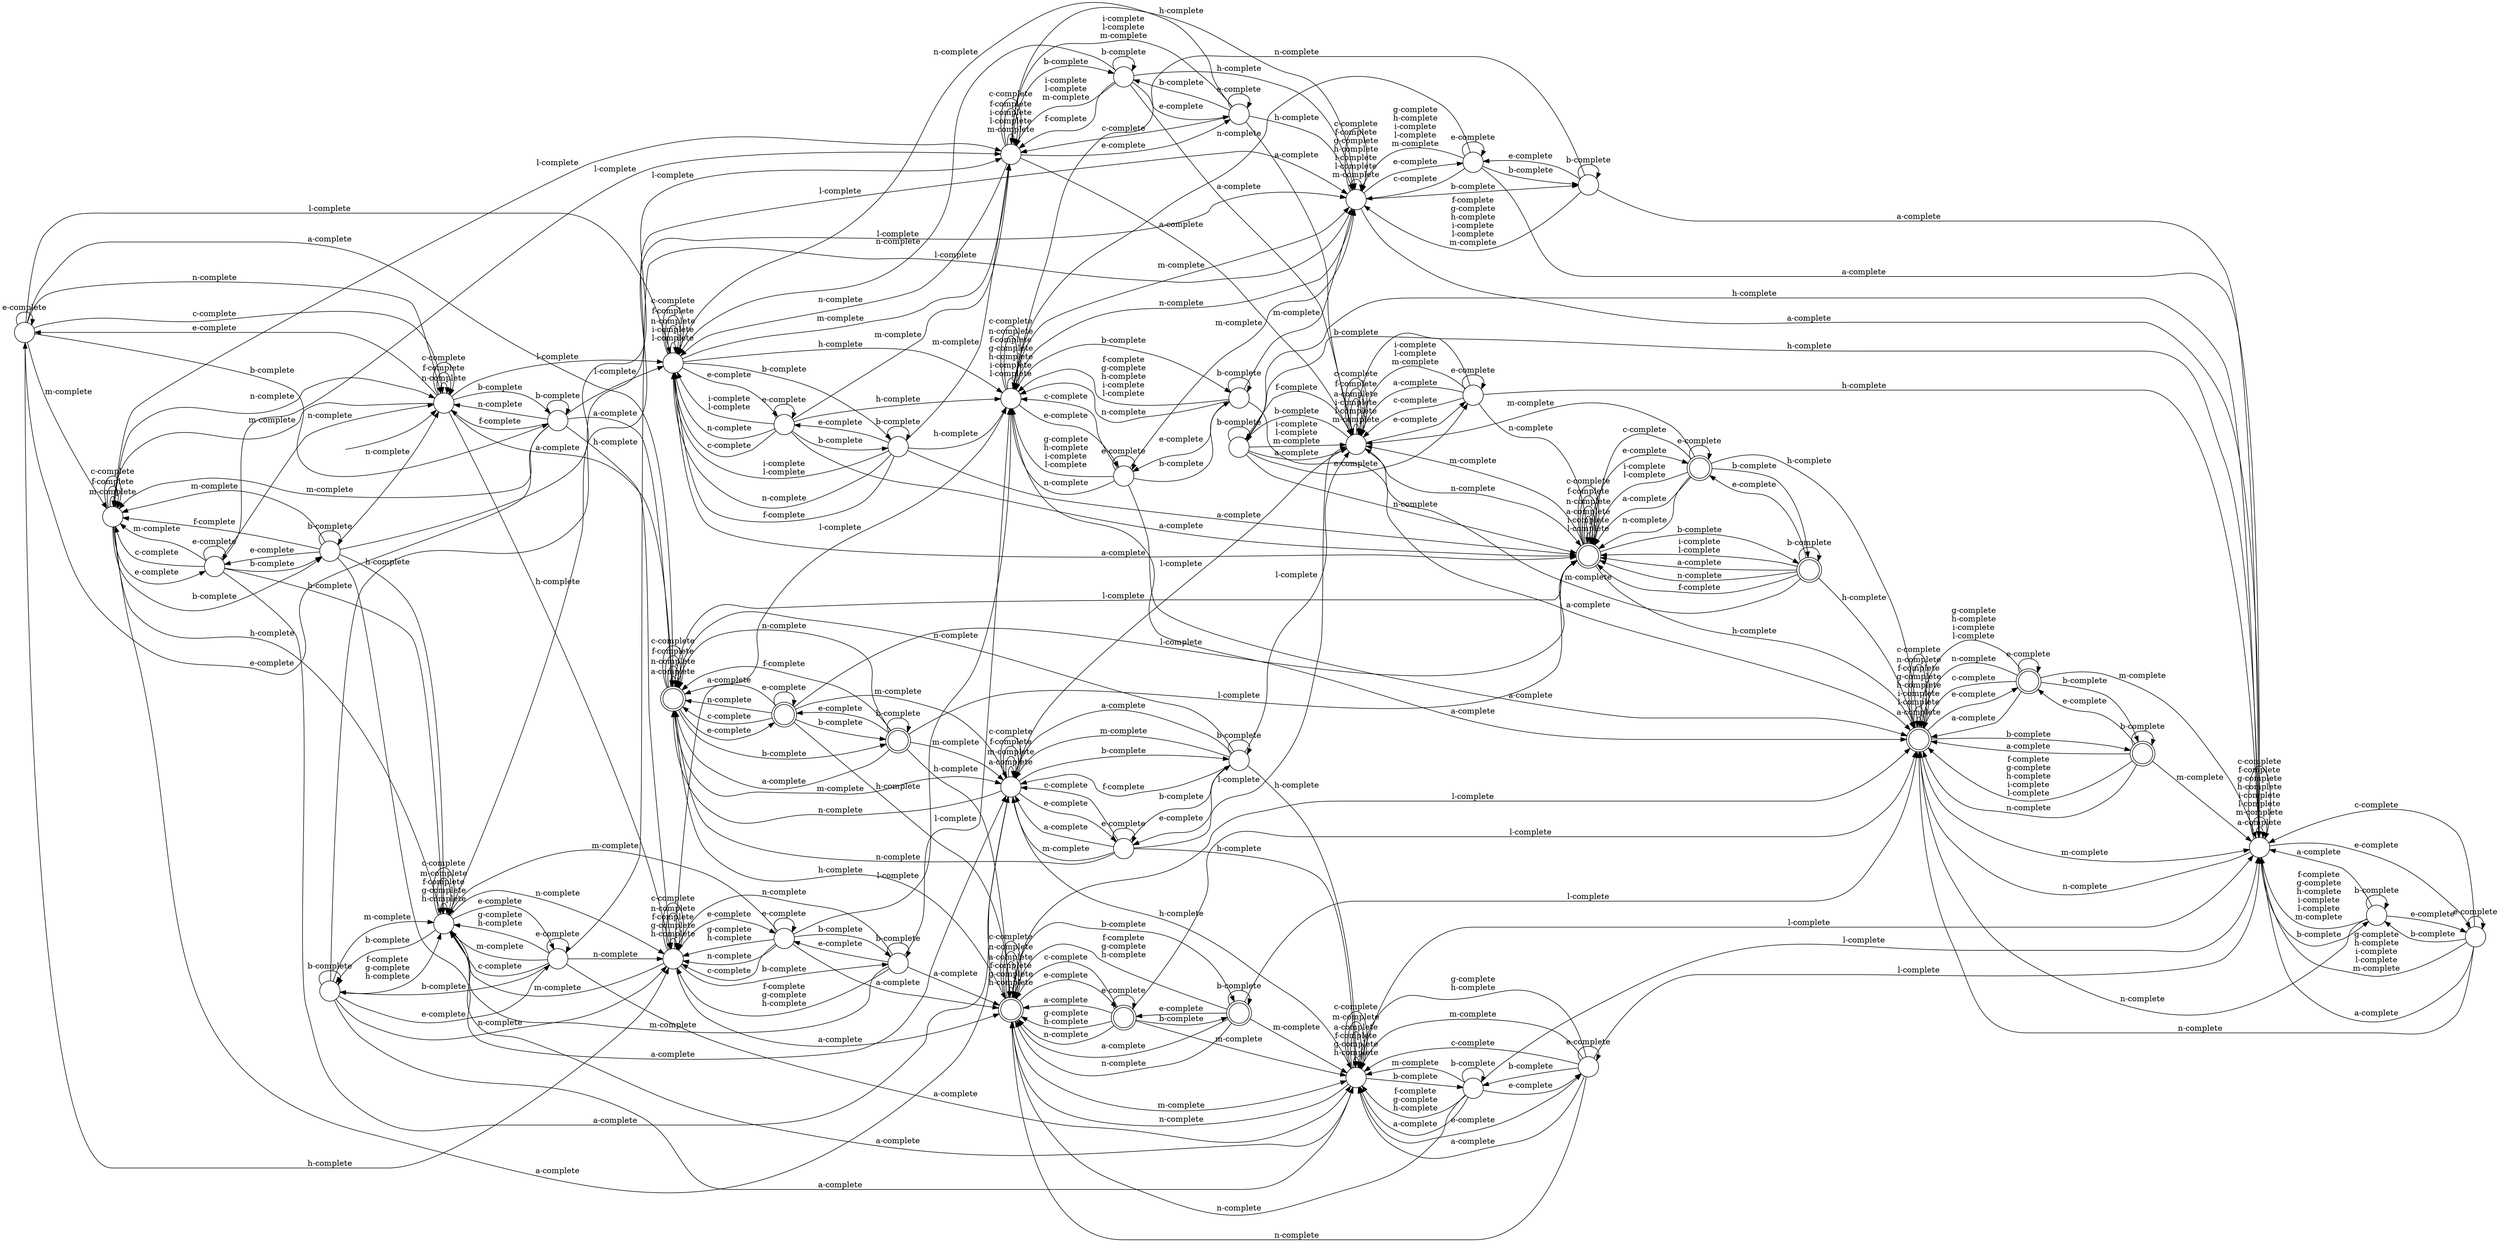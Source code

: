 digraph Automaton {
  rankdir = LR;
  0 [shape=circle,label=""];
  0 -> 27 [label="i-complete\nl-complete\nm-complete"]
  0 -> 27 [label="a-complete"]
  0 -> 37 [label="h-complete"]
  0 -> 29 [label="e-complete"]
  0 -> 0 [label="b-complete"]
  0 -> 32 [label="n-complete"]
  0 -> 27 [label="f-complete"]
  1 [shape=circle,label=""];
  1 -> 37 [label="a-complete"]
  1 -> 1 [label="e-complete"]
  1 -> 22 [label="b-complete"]
  1 -> 21 [label="n-complete"]
  1 -> 17 [label="c-complete"]
  1 -> 17 [label="g-complete\nh-complete\ni-complete\nl-complete\nm-complete"]
  2 [shape=circle,label=""];
  2 -> 37 [label="a-complete"]
  2 -> 30 [label="e-complete"]
  2 -> 2 [label="b-complete"]
  2 -> 16 [label="n-complete"]
  2 -> 37 [label="f-complete\ng-complete\nh-complete\ni-complete\nl-complete\nm-complete"]
  3 [shape=circle,label=""];
  3 -> 17 [label="l-complete"]
  3 -> 46 [label="f-complete\ng-complete\nh-complete"]
  3 -> 7 [label="a-complete"]
  3 -> 46 [label="m-complete"]
  3 -> 39 [label="e-complete"]
  3 -> 3 [label="b-complete"]
  3 -> 45 [label="n-complete"]
  4 [shape=circle,label=""];
  4 -> 14 [label="l-complete"]
  4 -> 34 [label="a-complete"]
  4 -> 33 [label="m-complete"]
  4 -> 45 [label="h-complete"]
  4 -> 4 [label="e-complete"]
  4 -> 44 [label="b-complete"]
  4 -> 38 [label="n-complete"]
  4 -> 38 [label="c-complete"]
  5 [shape=circle,label=""];
  5 -> 21 [label="l-complete"]
  5 -> 45 [label="f-complete\ng-complete\nh-complete"]
  5 -> 6 [label="a-complete"]
  5 -> 46 [label="m-complete"]
  5 -> 42 [label="e-complete"]
  5 -> 5 [label="b-complete"]
  5 -> 45 [label="n-complete"]
  6 [shape=doublecircle,label=""];
  6 -> 16 [label="l-complete"]
  6 -> 6 [label="f-complete\ng-complete\nh-complete"]
  6 -> 6 [label="a-complete"]
  6 -> 7 [label="m-complete"]
  6 -> 8 [label="e-complete"]
  6 -> 31 [label="b-complete"]
  6 -> 6 [label="n-complete"]
  6 -> 6 [label="c-complete"]
  7 [shape=circle,label=""];
  7 -> 37 [label="l-complete"]
  7 -> 7 [label="f-complete\ng-complete\nh-complete"]
  7 -> 7 [label="a-complete"]
  7 -> 7 [label="m-complete"]
  7 -> 25 [label="e-complete"]
  7 -> 43 [label="b-complete"]
  7 -> 6 [label="n-complete"]
  7 -> 7 [label="c-complete"]
  8 [shape=doublecircle,label=""];
  8 -> 16 [label="l-complete"]
  8 -> 6 [label="a-complete"]
  8 -> 6 [label="g-complete\nh-complete"]
  8 -> 7 [label="m-complete"]
  8 -> 8 [label="e-complete"]
  8 -> 31 [label="b-complete"]
  8 -> 6 [label="n-complete"]
  8 -> 6 [label="c-complete"]
  9 [shape=circle,label=""];
  9 -> 27 [label="l-complete"]
  9 -> 13 [label="a-complete"]
  9 -> 13 [label="m-complete"]
  9 -> 7 [label="h-complete"]
  9 -> 18 [label="e-complete"]
  9 -> 9 [label="b-complete"]
  9 -> 34 [label="n-complete"]
  9 -> 13 [label="f-complete"]
  10 [shape=circle,label=""];
  10 -> 41 [label="i-complete\nl-complete\nm-complete"]
  10 -> 27 [label="a-complete"]
  10 -> 17 [label="h-complete"]
  10 -> 10 [label="e-complete"]
  10 -> 47 [label="b-complete"]
  10 -> 14 [label="n-complete"]
  10 -> 41 [label="c-complete"]
  11 [shape=doublecircle,label=""];
  11 -> 32 [label="i-complete\nl-complete"]
  11 -> 32 [label="a-complete"]
  11 -> 27 [label="m-complete"]
  11 -> 16 [label="h-complete"]
  11 -> 12 [label="e-complete"]
  11 -> 11 [label="b-complete"]
  11 -> 32 [label="n-complete"]
  11 -> 32 [label="f-complete"]
  12 [shape=doublecircle,label=""];
  12 -> 32 [label="i-complete\nl-complete"]
  12 -> 32 [label="a-complete"]
  12 -> 27 [label="m-complete"]
  12 -> 16 [label="h-complete"]
  12 -> 12 [label="e-complete"]
  12 -> 11 [label="b-complete"]
  12 -> 32 [label="n-complete"]
  12 -> 32 [label="c-complete"]
  13 [shape=circle,label=""];
  13 -> 27 [label="l-complete"]
  13 -> 13 [label="a-complete"]
  13 -> 13 [label="m-complete"]
  13 -> 7 [label="h-complete"]
  13 -> 18 [label="e-complete"]
  13 -> 9 [label="b-complete"]
  13 -> 34 [label="n-complete"]
  13 -> 13 [label="f-complete"]
  13 -> 13 [label="c-complete"]
  14 [shape=circle,label=""];
  14 -> 14 [label="i-complete\nl-complete"]
  14 -> 32 [label="a-complete"]
  14 -> 41 [label="m-complete"]
  14 -> 21 [label="h-complete"]
  14 -> 36 [label="e-complete"]
  14 -> 19 [label="b-complete"]
  14 -> 14 [label="n-complete"]
  14 -> 14 [label="f-complete"]
  14 -> 14 [label="c-complete"]
  15 [shape=doublecircle,label=""];
  15 -> 32 [label="l-complete"]
  15 -> 34 [label="a-complete"]
  15 -> 13 [label="m-complete"]
  15 -> 6 [label="h-complete"]
  15 -> 15 [label="e-complete"]
  15 -> 26 [label="b-complete"]
  15 -> 34 [label="n-complete"]
  15 -> 34 [label="c-complete"]
  16 [shape=doublecircle,label=""];
  16 -> 16 [label="a-complete"]
  16 -> 37 [label="m-complete"]
  16 -> 40 [label="e-complete"]
  16 -> 16 [label="f-complete\ng-complete\nh-complete\ni-complete\nl-complete"]
  16 -> 35 [label="b-complete"]
  16 -> 16 [label="n-complete"]
  16 -> 16 [label="c-complete"]
  17 [shape=circle,label=""];
  17 -> 37 [label="a-complete"]
  17 -> 1 [label="e-complete"]
  17 -> 22 [label="b-complete"]
  17 -> 21 [label="n-complete"]
  17 -> 17 [label="f-complete\ng-complete\nh-complete\ni-complete\nl-complete\nm-complete"]
  17 -> 17 [label="c-complete"]
  18 [shape=circle,label=""];
  18 -> 27 [label="l-complete"]
  18 -> 13 [label="a-complete"]
  18 -> 13 [label="m-complete"]
  18 -> 7 [label="h-complete"]
  18 -> 18 [label="e-complete"]
  18 -> 9 [label="b-complete"]
  18 -> 34 [label="n-complete"]
  18 -> 13 [label="c-complete"]
  19 [shape=circle,label=""];
  19 -> 14 [label="i-complete\nl-complete"]
  19 -> 32 [label="a-complete"]
  19 -> 41 [label="m-complete"]
  19 -> 21 [label="h-complete"]
  19 -> 36 [label="e-complete"]
  19 -> 19 [label="b-complete"]
  19 -> 14 [label="n-complete"]
  19 -> 14 [label="f-complete"]
  20 [shape=circle,label=""];
  20 -> 41 [label="l-complete"]
  20 -> 13 [label="a-complete"]
  20 -> 33 [label="m-complete"]
  20 -> 46 [label="h-complete"]
  20 -> 20 [label="e-complete"]
  20 -> 28 [label="b-complete"]
  20 -> 38 [label="n-complete"]
  20 -> 33 [label="c-complete"]
  21 [shape=circle,label=""];
  21 -> 16 [label="a-complete"]
  21 -> 17 [label="m-complete"]
  21 -> 23 [label="e-complete"]
  21 -> 21 [label="f-complete\ng-complete\nh-complete\ni-complete\nl-complete"]
  21 -> 24 [label="b-complete"]
  21 -> 21 [label="n-complete"]
  21 -> 21 [label="c-complete"]
  22 [shape=circle,label=""];
  22 -> 37 [label="a-complete"]
  22 -> 1 [label="e-complete"]
  22 -> 22 [label="b-complete"]
  22 -> 21 [label="n-complete"]
  22 -> 17 [label="f-complete\ng-complete\nh-complete\ni-complete\nl-complete\nm-complete"]
  23 [shape=circle,label=""];
  23 -> 16 [label="a-complete"]
  23 -> 17 [label="m-complete"]
  23 -> 23 [label="e-complete"]
  23 -> 24 [label="b-complete"]
  23 -> 21 [label="g-complete\nh-complete\ni-complete\nl-complete"]
  23 -> 21 [label="n-complete"]
  23 -> 21 [label="c-complete"]
  24 [shape=circle,label=""];
  24 -> 16 [label="a-complete"]
  24 -> 17 [label="m-complete"]
  24 -> 23 [label="e-complete"]
  24 -> 21 [label="f-complete\ng-complete\nh-complete\ni-complete\nl-complete"]
  24 -> 24 [label="b-complete"]
  24 -> 21 [label="n-complete"]
  25 [shape=circle,label=""];
  25 -> 37 [label="l-complete"]
  25 -> 7 [label="a-complete"]
  25 -> 7 [label="g-complete\nh-complete"]
  25 -> 7 [label="m-complete"]
  25 -> 25 [label="e-complete"]
  25 -> 43 [label="b-complete"]
  25 -> 6 [label="n-complete"]
  25 -> 7 [label="c-complete"]
  26 [shape=doublecircle,label=""];
  26 -> 32 [label="l-complete"]
  26 -> 34 [label="a-complete"]
  26 -> 13 [label="m-complete"]
  26 -> 6 [label="h-complete"]
  26 -> 15 [label="e-complete"]
  26 -> 26 [label="b-complete"]
  26 -> 34 [label="n-complete"]
  26 -> 34 [label="f-complete"]
  27 [shape=circle,label=""];
  27 -> 27 [label="i-complete\nl-complete\nm-complete"]
  27 -> 27 [label="a-complete"]
  27 -> 37 [label="h-complete"]
  27 -> 29 [label="e-complete"]
  27 -> 0 [label="b-complete"]
  27 -> 32 [label="n-complete"]
  27 -> 27 [label="f-complete"]
  27 -> 27 [label="c-complete"]
  28 [shape=circle,label=""];
  28 -> 41 [label="l-complete"]
  28 -> 13 [label="a-complete"]
  28 -> 33 [label="m-complete"]
  28 -> 46 [label="h-complete"]
  28 -> 20 [label="e-complete"]
  28 -> 28 [label="b-complete"]
  28 -> 38 [label="n-complete"]
  28 -> 33 [label="f-complete"]
  29 [shape=circle,label=""];
  29 -> 27 [label="i-complete\nl-complete\nm-complete"]
  29 -> 27 [label="a-complete"]
  29 -> 37 [label="h-complete"]
  29 -> 29 [label="e-complete"]
  29 -> 0 [label="b-complete"]
  29 -> 32 [label="n-complete"]
  29 -> 27 [label="c-complete"]
  30 [shape=circle,label=""];
  30 -> 37 [label="a-complete"]
  30 -> 30 [label="e-complete"]
  30 -> 2 [label="b-complete"]
  30 -> 16 [label="n-complete"]
  30 -> 37 [label="c-complete"]
  30 -> 37 [label="g-complete\nh-complete\ni-complete\nl-complete\nm-complete"]
  31 [shape=doublecircle,label=""];
  31 -> 16 [label="l-complete"]
  31 -> 6 [label="f-complete\ng-complete\nh-complete"]
  31 -> 6 [label="a-complete"]
  31 -> 7 [label="m-complete"]
  31 -> 8 [label="e-complete"]
  31 -> 31 [label="b-complete"]
  31 -> 6 [label="n-complete"]
  32 [shape=doublecircle,label=""];
  32 -> 32 [label="i-complete\nl-complete"]
  32 -> 32 [label="a-complete"]
  32 -> 27 [label="m-complete"]
  32 -> 16 [label="h-complete"]
  32 -> 12 [label="e-complete"]
  32 -> 11 [label="b-complete"]
  32 -> 32 [label="n-complete"]
  32 -> 32 [label="f-complete"]
  32 -> 32 [label="c-complete"]
  33 [shape=circle,label=""];
  33 -> 41 [label="l-complete"]
  33 -> 13 [label="a-complete"]
  33 -> 33 [label="m-complete"]
  33 -> 46 [label="h-complete"]
  33 -> 20 [label="e-complete"]
  33 -> 28 [label="b-complete"]
  33 -> 38 [label="n-complete"]
  33 -> 33 [label="f-complete"]
  33 -> 33 [label="c-complete"]
  34 [shape=doublecircle,label=""];
  34 -> 32 [label="l-complete"]
  34 -> 34 [label="a-complete"]
  34 -> 13 [label="m-complete"]
  34 -> 6 [label="h-complete"]
  34 -> 15 [label="e-complete"]
  34 -> 26 [label="b-complete"]
  34 -> 34 [label="n-complete"]
  34 -> 34 [label="f-complete"]
  34 -> 34 [label="c-complete"]
  35 [shape=doublecircle,label=""];
  35 -> 16 [label="a-complete"]
  35 -> 37 [label="m-complete"]
  35 -> 40 [label="e-complete"]
  35 -> 16 [label="f-complete\ng-complete\nh-complete\ni-complete\nl-complete"]
  35 -> 35 [label="b-complete"]
  35 -> 16 [label="n-complete"]
  36 [shape=circle,label=""];
  36 -> 14 [label="i-complete\nl-complete"]
  36 -> 32 [label="a-complete"]
  36 -> 41 [label="m-complete"]
  36 -> 21 [label="h-complete"]
  36 -> 36 [label="e-complete"]
  36 -> 19 [label="b-complete"]
  36 -> 14 [label="n-complete"]
  36 -> 14 [label="c-complete"]
  37 [shape=circle,label=""];
  37 -> 37 [label="a-complete"]
  37 -> 30 [label="e-complete"]
  37 -> 2 [label="b-complete"]
  37 -> 16 [label="n-complete"]
  37 -> 37 [label="f-complete\ng-complete\nh-complete\ni-complete\nl-complete\nm-complete"]
  37 -> 37 [label="c-complete"]
  38 [shape=circle,label=""];
  initial [shape=plaintext,label=""];
  initial -> 38
  38 -> 14 [label="l-complete"]
  38 -> 34 [label="a-complete"]
  38 -> 33 [label="m-complete"]
  38 -> 45 [label="h-complete"]
  38 -> 4 [label="e-complete"]
  38 -> 44 [label="b-complete"]
  38 -> 38 [label="n-complete"]
  38 -> 38 [label="f-complete"]
  38 -> 38 [label="c-complete"]
  39 [shape=circle,label=""];
  39 -> 17 [label="l-complete"]
  39 -> 7 [label="a-complete"]
  39 -> 46 [label="g-complete\nh-complete"]
  39 -> 46 [label="m-complete"]
  39 -> 39 [label="e-complete"]
  39 -> 3 [label="b-complete"]
  39 -> 45 [label="n-complete"]
  39 -> 46 [label="c-complete"]
  40 [shape=doublecircle,label=""];
  40 -> 16 [label="a-complete"]
  40 -> 37 [label="m-complete"]
  40 -> 40 [label="e-complete"]
  40 -> 35 [label="b-complete"]
  40 -> 16 [label="g-complete\nh-complete\ni-complete\nl-complete"]
  40 -> 16 [label="n-complete"]
  40 -> 16 [label="c-complete"]
  41 [shape=circle,label=""];
  41 -> 41 [label="i-complete\nl-complete\nm-complete"]
  41 -> 27 [label="a-complete"]
  41 -> 17 [label="h-complete"]
  41 -> 10 [label="e-complete"]
  41 -> 47 [label="b-complete"]
  41 -> 14 [label="n-complete"]
  41 -> 41 [label="f-complete"]
  41 -> 41 [label="c-complete"]
  42 [shape=circle,label=""];
  42 -> 21 [label="l-complete"]
  42 -> 6 [label="a-complete"]
  42 -> 45 [label="g-complete\nh-complete"]
  42 -> 46 [label="m-complete"]
  42 -> 42 [label="e-complete"]
  42 -> 5 [label="b-complete"]
  42 -> 45 [label="n-complete"]
  42 -> 45 [label="c-complete"]
  43 [shape=circle,label=""];
  43 -> 37 [label="l-complete"]
  43 -> 7 [label="f-complete\ng-complete\nh-complete"]
  43 -> 7 [label="a-complete"]
  43 -> 7 [label="m-complete"]
  43 -> 25 [label="e-complete"]
  43 -> 43 [label="b-complete"]
  43 -> 6 [label="n-complete"]
  44 [shape=circle,label=""];
  44 -> 14 [label="l-complete"]
  44 -> 34 [label="a-complete"]
  44 -> 33 [label="m-complete"]
  44 -> 45 [label="h-complete"]
  44 -> 4 [label="e-complete"]
  44 -> 44 [label="b-complete"]
  44 -> 38 [label="n-complete"]
  44 -> 38 [label="f-complete"]
  45 [shape=circle,label=""];
  45 -> 21 [label="l-complete"]
  45 -> 45 [label="f-complete\ng-complete\nh-complete"]
  45 -> 6 [label="a-complete"]
  45 -> 46 [label="m-complete"]
  45 -> 42 [label="e-complete"]
  45 -> 5 [label="b-complete"]
  45 -> 45 [label="n-complete"]
  45 -> 45 [label="c-complete"]
  46 [shape=circle,label=""];
  46 -> 17 [label="l-complete"]
  46 -> 46 [label="f-complete\ng-complete\nh-complete"]
  46 -> 7 [label="a-complete"]
  46 -> 46 [label="m-complete"]
  46 -> 39 [label="e-complete"]
  46 -> 3 [label="b-complete"]
  46 -> 45 [label="n-complete"]
  46 -> 46 [label="c-complete"]
  47 [shape=circle,label=""];
  47 -> 41 [label="i-complete\nl-complete\nm-complete"]
  47 -> 27 [label="a-complete"]
  47 -> 17 [label="h-complete"]
  47 -> 10 [label="e-complete"]
  47 -> 47 [label="b-complete"]
  47 -> 14 [label="n-complete"]
  47 -> 41 [label="f-complete"]
}
